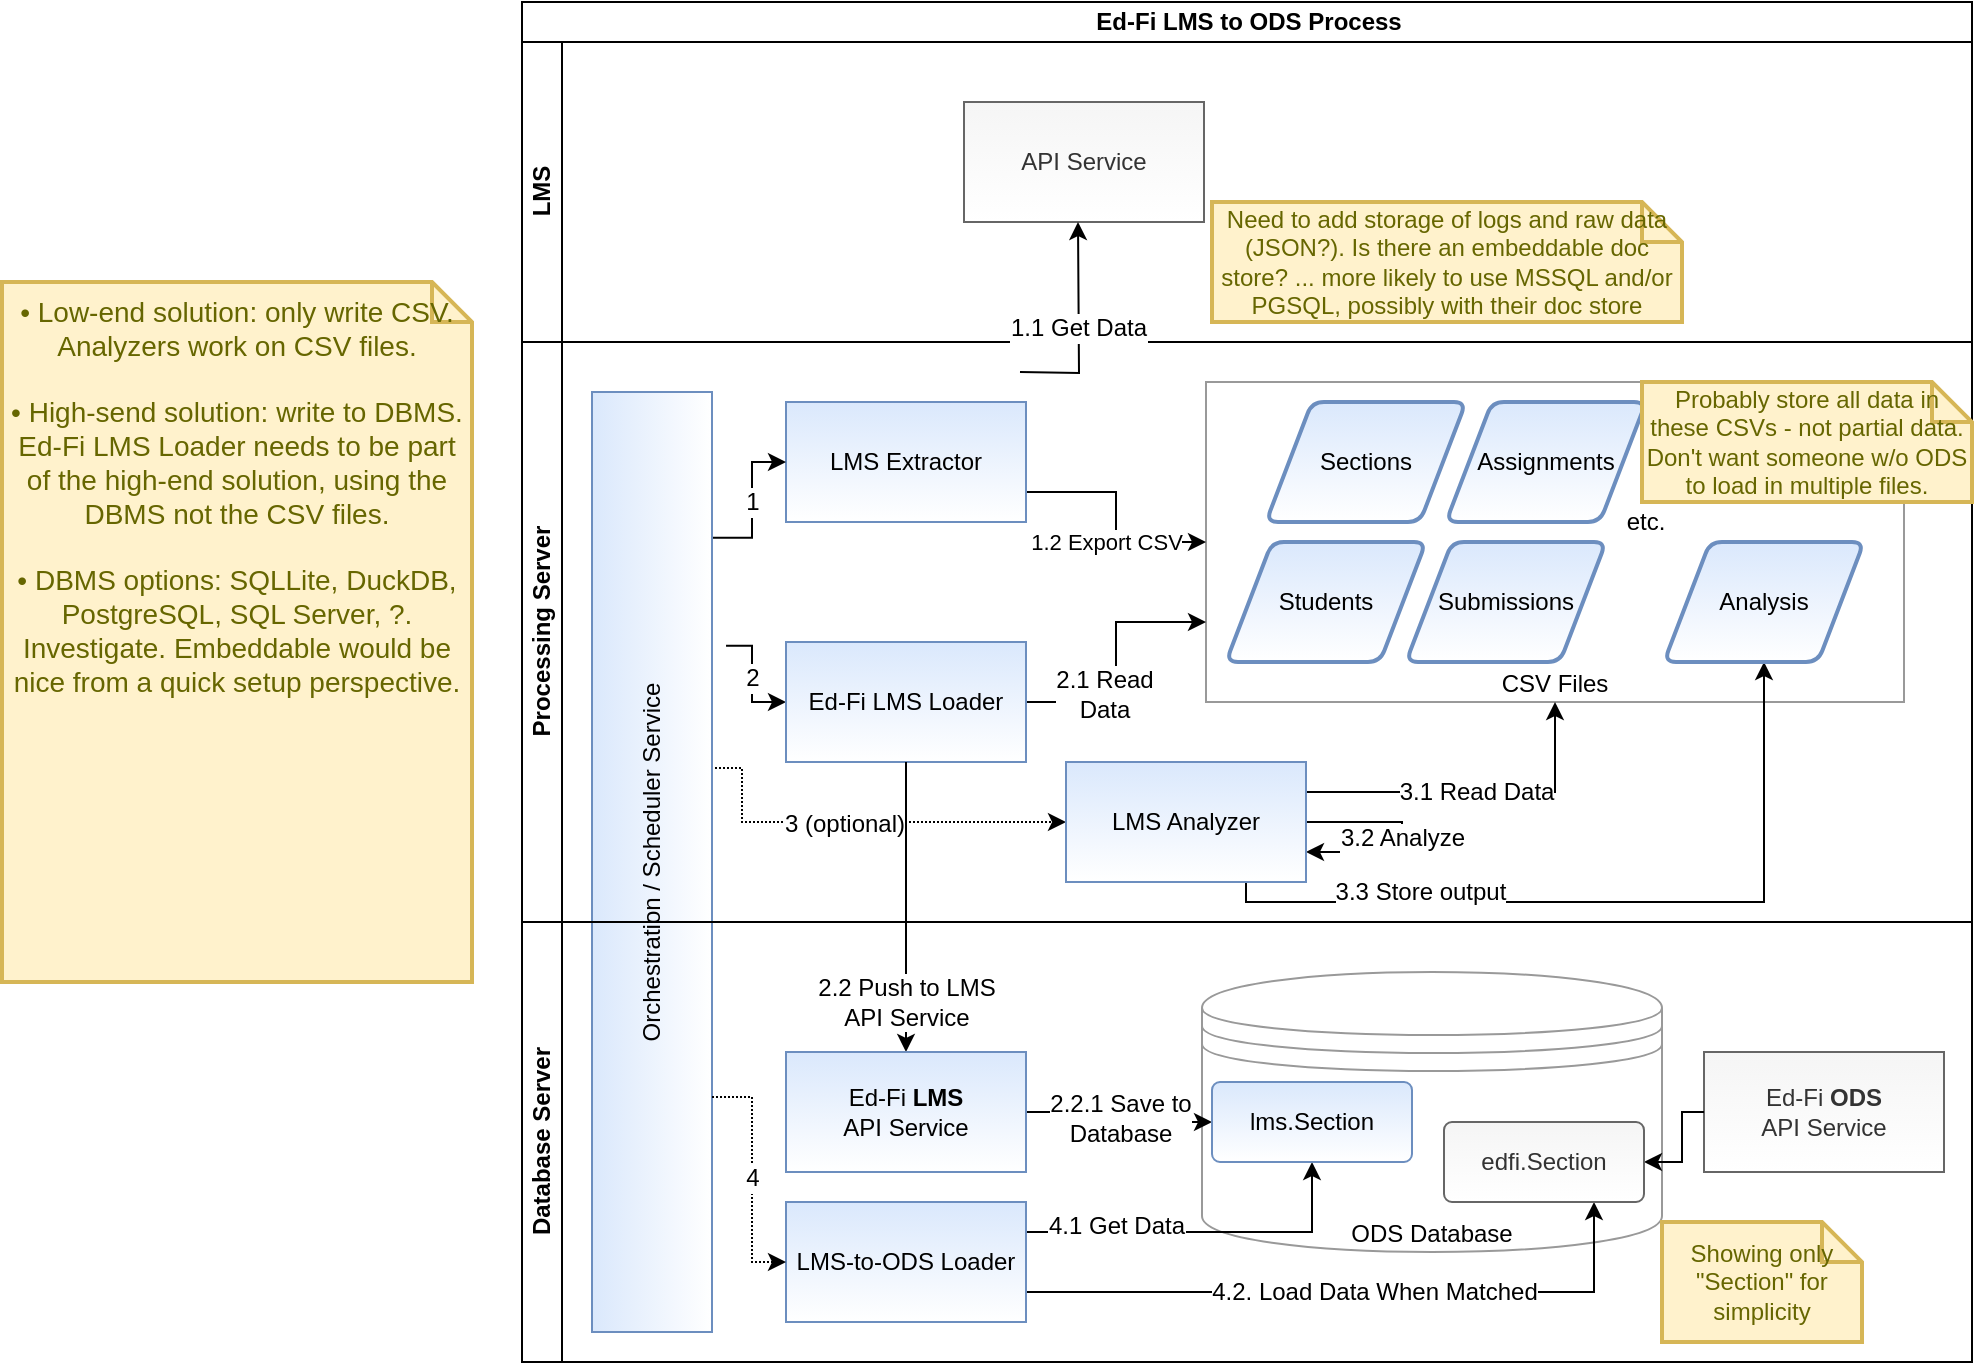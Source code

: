 <mxfile version="13.7.2" type="device" pages="5"><diagram id="kvLAfXi92Oaas7xAe1u1" name="v1"><mxGraphModel dx="2512" dy="772" grid="1" gridSize="10" guides="1" tooltips="1" connect="1" arrows="1" fold="1" page="1" pageScale="1" pageWidth="850" pageHeight="1100" math="0" shadow="0"><root><mxCell id="0"/><mxCell id="1" parent="0"/><mxCell id="qhOpbo7WFBdnRMEa5aBt-1" value="Ed-Fi LMS to ODS Process" style="swimlane;html=1;childLayout=stackLayout;resizeParent=1;resizeParentMax=0;horizontal=1;startSize=20;horizontalStack=0;" parent="1" vertex="1"><mxGeometry x="80" y="80" width="725" height="680" as="geometry"><mxRectangle x="180" y="210" width="60" height="20" as="alternateBounds"/></mxGeometry></mxCell><mxCell id="qhOpbo7WFBdnRMEa5aBt-2" value="LMS" style="swimlane;html=1;startSize=20;horizontal=0;" parent="qhOpbo7WFBdnRMEa5aBt-1" vertex="1"><mxGeometry y="20" width="725" height="150" as="geometry"/></mxCell><mxCell id="qhOpbo7WFBdnRMEa5aBt-5" value="API Service" style="rounded=0;whiteSpace=wrap;html=1;fillColor=#f5f5f5;strokeColor=#666666;fontColor=#333333;gradientColor=#ffffff;" parent="qhOpbo7WFBdnRMEa5aBt-2" vertex="1"><mxGeometry x="221" y="30" width="120" height="60" as="geometry"/></mxCell><mxCell id="qhOpbo7WFBdnRMEa5aBt-70" value="Need to add storage of logs and raw data (JSON?). Is there an embeddable doc store? ... more likely to use MSSQL and/or PGSQL, possibly with their doc store" style="shape=note;strokeWidth=2;fontSize=12;size=20;whiteSpace=wrap;html=1;fillColor=#fff2cc;strokeColor=#d6b656;fontColor=#666600;glass=0;" parent="qhOpbo7WFBdnRMEa5aBt-2" vertex="1"><mxGeometry x="345" y="80" width="235" height="60" as="geometry"/></mxCell><mxCell id="qhOpbo7WFBdnRMEa5aBt-3" value="Processing Server" style="swimlane;html=1;startSize=20;horizontal=0;" parent="qhOpbo7WFBdnRMEa5aBt-1" vertex="1"><mxGeometry y="170" width="725" height="290" as="geometry"/></mxCell><mxCell id="qhOpbo7WFBdnRMEa5aBt-55" value="CSV Files" style="rounded=0;whiteSpace=wrap;html=1;shadow=0;glass=0;sketch=0;strokeColor=#999999;gradientColor=none;fontSize=12;verticalAlign=bottom;" parent="qhOpbo7WFBdnRMEa5aBt-3" vertex="1"><mxGeometry x="342" y="20" width="349" height="160" as="geometry"/></mxCell><mxCell id="qhOpbo7WFBdnRMEa5aBt-23" value="etc." style="text;html=1;strokeColor=none;fillColor=none;align=center;verticalAlign=middle;whiteSpace=wrap;rounded=0;" parent="qhOpbo7WFBdnRMEa5aBt-3" vertex="1"><mxGeometry x="542" y="80" width="40" height="20" as="geometry"/></mxCell><mxCell id="qhOpbo7WFBdnRMEa5aBt-32" style="edgeStyle=orthogonalEdgeStyle;rounded=0;orthogonalLoop=1;jettySize=auto;html=1;exitX=1;exitY=0.75;exitDx=0;exitDy=0;entryX=0;entryY=0.5;entryDx=0;entryDy=0;" parent="qhOpbo7WFBdnRMEa5aBt-3" source="qhOpbo7WFBdnRMEa5aBt-6" target="qhOpbo7WFBdnRMEa5aBt-55" edge="1"><mxGeometry relative="1" as="geometry"><mxPoint x="270" y="120" as="targetPoint"/></mxGeometry></mxCell><mxCell id="qhOpbo7WFBdnRMEa5aBt-33" value="1.2 Export CSV" style="edgeLabel;html=1;align=center;verticalAlign=middle;resizable=0;points=[];" parent="qhOpbo7WFBdnRMEa5aBt-32" vertex="1" connectable="0"><mxGeometry x="0.205" y="-5" relative="1" as="geometry"><mxPoint as="offset"/></mxGeometry></mxCell><mxCell id="qhOpbo7WFBdnRMEa5aBt-6" value="LMS Extractor" style="rounded=0;whiteSpace=wrap;html=1;fillColor=#dae8fc;strokeColor=#6c8ebf;gradientColor=#ffffff;" parent="qhOpbo7WFBdnRMEa5aBt-3" vertex="1"><mxGeometry x="132" y="30" width="120" height="60" as="geometry"/></mxCell><mxCell id="qhOpbo7WFBdnRMEa5aBt-22" value="Assignments" style="shape=parallelogram;html=1;strokeWidth=2;perimeter=parallelogramPerimeter;whiteSpace=wrap;rounded=1;arcSize=12;size=0.23;fillColor=#dae8fc;strokeColor=#6c8ebf;gradientColor=#ffffff;" parent="qhOpbo7WFBdnRMEa5aBt-3" vertex="1"><mxGeometry x="462" y="30" width="100" height="60" as="geometry"/></mxCell><mxCell id="qhOpbo7WFBdnRMEa5aBt-59" value="1" style="edgeStyle=orthogonalEdgeStyle;rounded=0;orthogonalLoop=1;jettySize=auto;html=1;exitX=0.845;exitY=1;exitDx=0;exitDy=0;entryX=0;entryY=0.5;entryDx=0;entryDy=0;fontSize=12;exitPerimeter=0;" parent="qhOpbo7WFBdnRMEa5aBt-3" source="qhOpbo7WFBdnRMEa5aBt-58" target="qhOpbo7WFBdnRMEa5aBt-6" edge="1"><mxGeometry relative="1" as="geometry"/></mxCell><mxCell id="qhOpbo7WFBdnRMEa5aBt-60" value="2" style="edgeStyle=orthogonalEdgeStyle;rounded=0;orthogonalLoop=1;jettySize=auto;html=1;exitX=0.73;exitY=1.117;exitDx=0;exitDy=0;entryX=0;entryY=0.5;entryDx=0;entryDy=0;fontSize=12;exitPerimeter=0;" parent="qhOpbo7WFBdnRMEa5aBt-3" source="qhOpbo7WFBdnRMEa5aBt-58" target="qhOpbo7WFBdnRMEa5aBt-45" edge="1"><mxGeometry relative="1" as="geometry"/></mxCell><mxCell id="qhOpbo7WFBdnRMEa5aBt-61" style="edgeStyle=orthogonalEdgeStyle;rounded=0;orthogonalLoop=1;jettySize=auto;html=1;exitX=0.25;exitY=1;exitDx=0;exitDy=0;entryX=0;entryY=0.5;entryDx=0;entryDy=0;fontSize=12;jumpStyle=arc;jumpSize=20;dashed=1;dashPattern=1 1;" parent="qhOpbo7WFBdnRMEa5aBt-3" source="qhOpbo7WFBdnRMEa5aBt-58" target="qhOpbo7WFBdnRMEa5aBt-34" edge="1"><mxGeometry relative="1" as="geometry"><Array as="points"><mxPoint x="110" y="213"/><mxPoint x="110" y="240"/></Array></mxGeometry></mxCell><mxCell id="qhOpbo7WFBdnRMEa5aBt-67" value="3 (optional)" style="edgeLabel;html=1;align=center;verticalAlign=middle;resizable=0;points=[];fontSize=12;" parent="qhOpbo7WFBdnRMEa5aBt-61" vertex="1" connectable="0"><mxGeometry x="0.398" y="-1" relative="1" as="geometry"><mxPoint as="offset"/></mxGeometry></mxCell><mxCell id="qhOpbo7WFBdnRMEa5aBt-58" value="Orchestration / Scheduler Service" style="rounded=0;whiteSpace=wrap;html=1;fillColor=#dae8fc;strokeColor=#6c8ebf;gradientColor=#ffffff;rotation=-90;" parent="qhOpbo7WFBdnRMEa5aBt-3" vertex="1"><mxGeometry x="-170" y="230" width="470" height="60" as="geometry"/></mxCell><mxCell id="qhOpbo7WFBdnRMEa5aBt-21" value="Submissions" style="shape=parallelogram;html=1;strokeWidth=2;perimeter=parallelogramPerimeter;whiteSpace=wrap;rounded=1;arcSize=12;size=0.23;fillColor=#dae8fc;strokeColor=#6c8ebf;gradientColor=#ffffff;" parent="qhOpbo7WFBdnRMEa5aBt-3" vertex="1"><mxGeometry x="442" y="100" width="100" height="60" as="geometry"/></mxCell><mxCell id="qhOpbo7WFBdnRMEa5aBt-20" value="Students" style="shape=parallelogram;html=1;strokeWidth=2;perimeter=parallelogramPerimeter;whiteSpace=wrap;rounded=1;arcSize=12;size=0.23;fillColor=#dae8fc;strokeColor=#6c8ebf;gradientColor=#ffffff;" parent="qhOpbo7WFBdnRMEa5aBt-3" vertex="1"><mxGeometry x="352" y="100" width="100" height="60" as="geometry"/></mxCell><mxCell id="qhOpbo7WFBdnRMEa5aBt-19" value="Sections" style="shape=parallelogram;html=1;strokeWidth=2;perimeter=parallelogramPerimeter;whiteSpace=wrap;rounded=1;arcSize=12;size=0.23;fillColor=#dae8fc;strokeColor=#6c8ebf;gradientColor=#ffffff;" parent="qhOpbo7WFBdnRMEa5aBt-3" vertex="1"><mxGeometry x="372" y="30" width="100" height="60" as="geometry"/></mxCell><mxCell id="qhOpbo7WFBdnRMEa5aBt-35" value="3.1 Read Data" style="edgeStyle=orthogonalEdgeStyle;rounded=0;orthogonalLoop=1;jettySize=auto;html=1;exitX=1;exitY=0.25;exitDx=0;exitDy=0;entryX=0.5;entryY=1;entryDx=0;entryDy=0;fontSize=12;" parent="qhOpbo7WFBdnRMEa5aBt-3" source="qhOpbo7WFBdnRMEa5aBt-34" target="qhOpbo7WFBdnRMEa5aBt-55" edge="1"><mxGeometry relative="1" as="geometry"><mxPoint x="490" y="200" as="targetPoint"/></mxGeometry></mxCell><mxCell id="qhOpbo7WFBdnRMEa5aBt-38" style="edgeStyle=orthogonalEdgeStyle;rounded=0;orthogonalLoop=1;jettySize=auto;html=1;exitX=0.75;exitY=1;exitDx=0;exitDy=0;entryX=0.5;entryY=1;entryDx=0;entryDy=0;" parent="qhOpbo7WFBdnRMEa5aBt-3" source="qhOpbo7WFBdnRMEa5aBt-34" target="qhOpbo7WFBdnRMEa5aBt-56" edge="1"><mxGeometry relative="1" as="geometry"><mxPoint x="588.371" y="160" as="targetPoint"/><Array as="points"><mxPoint x="362" y="280"/><mxPoint x="621" y="280"/></Array></mxGeometry></mxCell><mxCell id="qhOpbo7WFBdnRMEa5aBt-39" value="3.3 Store output" style="edgeLabel;html=1;align=center;verticalAlign=middle;resizable=0;points=[];fontSize=12;" parent="qhOpbo7WFBdnRMEa5aBt-38" vertex="1" connectable="0"><mxGeometry x="-0.504" y="5" relative="1" as="geometry"><mxPoint as="offset"/></mxGeometry></mxCell><mxCell id="qhOpbo7WFBdnRMEa5aBt-36" value="3.2 Analyze" style="edgeStyle=orthogonalEdgeStyle;rounded=0;orthogonalLoop=1;jettySize=auto;html=1;exitX=1;exitY=0.5;exitDx=0;exitDy=0;entryX=1;entryY=0.75;entryDx=0;entryDy=0;fontSize=12;" parent="qhOpbo7WFBdnRMEa5aBt-3" source="qhOpbo7WFBdnRMEa5aBt-34" target="qhOpbo7WFBdnRMEa5aBt-34" edge="1"><mxGeometry relative="1" as="geometry"><Array as="points"><mxPoint x="440" y="240"/><mxPoint x="440" y="255"/></Array></mxGeometry></mxCell><mxCell id="qhOpbo7WFBdnRMEa5aBt-46" style="edgeStyle=orthogonalEdgeStyle;rounded=0;orthogonalLoop=1;jettySize=auto;html=1;exitX=1;exitY=0.5;exitDx=0;exitDy=0;fontSize=12;entryX=0;entryY=0.75;entryDx=0;entryDy=0;" parent="qhOpbo7WFBdnRMEa5aBt-3" source="qhOpbo7WFBdnRMEa5aBt-45" target="qhOpbo7WFBdnRMEa5aBt-55" edge="1"><mxGeometry relative="1" as="geometry"><mxPoint x="280" y="140" as="targetPoint"/></mxGeometry></mxCell><mxCell id="qhOpbo7WFBdnRMEa5aBt-49" value="2.1 Read&lt;br&gt;Data" style="edgeLabel;html=1;align=center;verticalAlign=middle;resizable=0;points=[];fontSize=12;" parent="qhOpbo7WFBdnRMEa5aBt-46" vertex="1" connectable="0"><mxGeometry x="-0.401" y="4" relative="1" as="geometry"><mxPoint as="offset"/></mxGeometry></mxCell><mxCell id="qhOpbo7WFBdnRMEa5aBt-56" value="Analysis" style="shape=parallelogram;html=1;strokeWidth=2;perimeter=parallelogramPerimeter;whiteSpace=wrap;rounded=1;arcSize=12;size=0.23;fillColor=#dae8fc;strokeColor=#6c8ebf;gradientColor=#ffffff;" parent="qhOpbo7WFBdnRMEa5aBt-3" vertex="1"><mxGeometry x="571" y="100" width="100" height="60" as="geometry"/></mxCell><mxCell id="qhOpbo7WFBdnRMEa5aBt-45" value="Ed-Fi LMS Loader" style="rounded=0;whiteSpace=wrap;html=1;fillColor=#dae8fc;strokeColor=#6c8ebf;gradientColor=#ffffff;" parent="qhOpbo7WFBdnRMEa5aBt-3" vertex="1"><mxGeometry x="132" y="150" width="120" height="60" as="geometry"/></mxCell><mxCell id="qhOpbo7WFBdnRMEa5aBt-34" value="LMS Analyzer" style="rounded=0;whiteSpace=wrap;html=1;fillColor=#dae8fc;strokeColor=#6c8ebf;gradientColor=#ffffff;" parent="qhOpbo7WFBdnRMEa5aBt-3" vertex="1"><mxGeometry x="272" y="210" width="120" height="60" as="geometry"/></mxCell><mxCell id="qhOpbo7WFBdnRMEa5aBt-72" value="Probably store all data in these CSVs - not partial data. Don't want someone w/o ODS to load in multiple files." style="shape=note;strokeWidth=2;fontSize=12;size=20;whiteSpace=wrap;html=1;fillColor=#fff2cc;strokeColor=#d6b656;fontColor=#666600;glass=0;" parent="qhOpbo7WFBdnRMEa5aBt-3" vertex="1"><mxGeometry x="560" y="20" width="165" height="60" as="geometry"/></mxCell><mxCell id="qhOpbo7WFBdnRMEa5aBt-31" value="1.1 Get Data" style="edgeStyle=orthogonalEdgeStyle;rounded=0;orthogonalLoop=1;jettySize=auto;html=1;exitX=1;exitY=0.25;exitDx=0;exitDy=0;entryX=0.5;entryY=1;entryDx=0;entryDy=0;fontSize=12;" parent="qhOpbo7WFBdnRMEa5aBt-1" edge="1"><mxGeometry relative="1" as="geometry"><mxPoint x="249" y="185" as="sourcePoint"/><mxPoint x="278" y="110" as="targetPoint"/></mxGeometry></mxCell><mxCell id="qhOpbo7WFBdnRMEa5aBt-47" value="2.2 Push to LMS&lt;br&gt;API Service" style="edgeStyle=orthogonalEdgeStyle;rounded=0;orthogonalLoop=1;jettySize=auto;html=1;exitX=0.5;exitY=1;exitDx=0;exitDy=0;entryX=0.5;entryY=0;entryDx=0;entryDy=0;fontSize=12;" parent="qhOpbo7WFBdnRMEa5aBt-1" source="qhOpbo7WFBdnRMEa5aBt-45" target="qhOpbo7WFBdnRMEa5aBt-43" edge="1"><mxGeometry x="0.793" y="-10" relative="1" as="geometry"><Array as="points"><mxPoint x="192" y="480"/><mxPoint x="192" y="480"/></Array><mxPoint x="10" y="-10" as="offset"/></mxGeometry></mxCell><mxCell id="qhOpbo7WFBdnRMEa5aBt-4" value="Database Server" style="swimlane;html=1;startSize=20;horizontal=0;" parent="qhOpbo7WFBdnRMEa5aBt-1" vertex="1"><mxGeometry y="460" width="725" height="220" as="geometry"/></mxCell><mxCell id="qhOpbo7WFBdnRMEa5aBt-27" value="ODS Database" style="shape=datastore;whiteSpace=wrap;html=1;gradientColor=#ffffff;verticalAlign=bottom;strokeColor=#999999;" parent="qhOpbo7WFBdnRMEa5aBt-4" vertex="1"><mxGeometry x="340" y="25" width="230" height="140" as="geometry"/></mxCell><mxCell id="qhOpbo7WFBdnRMEa5aBt-40" value="Ed-Fi &lt;b&gt;ODS&lt;br&gt;&lt;/b&gt;API Service" style="rounded=0;whiteSpace=wrap;html=1;fillColor=#f5f5f5;strokeColor=#666666;fontColor=#333333;gradientColor=#ffffff;" parent="qhOpbo7WFBdnRMEa5aBt-4" vertex="1"><mxGeometry x="591" y="65" width="120" height="60" as="geometry"/></mxCell><mxCell id="qhOpbo7WFBdnRMEa5aBt-48" value="2.2.1 Save to &lt;br&gt;Database" style="edgeStyle=orthogonalEdgeStyle;rounded=0;orthogonalLoop=1;jettySize=auto;html=1;exitX=1;exitY=0.5;exitDx=0;exitDy=0;entryX=0;entryY=0.5;entryDx=0;entryDy=0;fontSize=12;" parent="qhOpbo7WFBdnRMEa5aBt-4" source="qhOpbo7WFBdnRMEa5aBt-43" target="qhOpbo7WFBdnRMEa5aBt-30" edge="1"><mxGeometry relative="1" as="geometry"/></mxCell><mxCell id="qhOpbo7WFBdnRMEa5aBt-42" style="edgeStyle=orthogonalEdgeStyle;rounded=0;orthogonalLoop=1;jettySize=auto;html=1;exitX=0;exitY=0.5;exitDx=0;exitDy=0;entryX=1;entryY=0.5;entryDx=0;entryDy=0;" parent="qhOpbo7WFBdnRMEa5aBt-4" source="qhOpbo7WFBdnRMEa5aBt-40" target="qhOpbo7WFBdnRMEa5aBt-29" edge="1"><mxGeometry relative="1" as="geometry"><Array as="points"><mxPoint x="580" y="95"/><mxPoint x="580" y="120"/></Array></mxGeometry></mxCell><mxCell id="qhOpbo7WFBdnRMEa5aBt-51" style="edgeStyle=orthogonalEdgeStyle;rounded=0;orthogonalLoop=1;jettySize=auto;html=1;exitX=1;exitY=0.25;exitDx=0;exitDy=0;entryX=0.5;entryY=1;entryDx=0;entryDy=0;fontSize=12;" parent="qhOpbo7WFBdnRMEa5aBt-4" source="qhOpbo7WFBdnRMEa5aBt-50" target="qhOpbo7WFBdnRMEa5aBt-30" edge="1"><mxGeometry relative="1" as="geometry"/></mxCell><mxCell id="qhOpbo7WFBdnRMEa5aBt-53" value="4.1 Get Data" style="edgeLabel;html=1;align=center;verticalAlign=middle;resizable=0;points=[];fontSize=12;" parent="qhOpbo7WFBdnRMEa5aBt-51" vertex="1" connectable="0"><mxGeometry x="-0.495" y="3" relative="1" as="geometry"><mxPoint as="offset"/></mxGeometry></mxCell><mxCell id="qhOpbo7WFBdnRMEa5aBt-52" style="edgeStyle=orthogonalEdgeStyle;rounded=0;orthogonalLoop=1;jettySize=auto;html=1;exitX=1;exitY=0.75;exitDx=0;exitDy=0;entryX=0.75;entryY=1;entryDx=0;entryDy=0;fontSize=12;" parent="qhOpbo7WFBdnRMEa5aBt-4" source="qhOpbo7WFBdnRMEa5aBt-50" target="qhOpbo7WFBdnRMEa5aBt-29" edge="1"><mxGeometry relative="1" as="geometry"/></mxCell><mxCell id="qhOpbo7WFBdnRMEa5aBt-54" value="4.2. Load Data When Matched" style="edgeLabel;html=1;align=center;verticalAlign=middle;resizable=0;points=[];fontSize=12;" parent="qhOpbo7WFBdnRMEa5aBt-52" vertex="1" connectable="0"><mxGeometry x="0.059" y="1" relative="1" as="geometry"><mxPoint y="1" as="offset"/></mxGeometry></mxCell><mxCell id="qhOpbo7WFBdnRMEa5aBt-30" value="lms.Section" style="rounded=1;arcSize=10;whiteSpace=wrap;html=1;align=center;glass=0;fillColor=#dae8fc;strokeColor=#6c8ebf;gradientColor=#ffffff;" parent="qhOpbo7WFBdnRMEa5aBt-4" vertex="1"><mxGeometry x="345" y="80" width="100" height="40" as="geometry"/></mxCell><mxCell id="qhOpbo7WFBdnRMEa5aBt-43" value="Ed-Fi &lt;b&gt;LMS&lt;br&gt;&lt;/b&gt;API Service" style="rounded=0;whiteSpace=wrap;html=1;fillColor=#dae8fc;strokeColor=#6c8ebf;gradientColor=#ffffff;" parent="qhOpbo7WFBdnRMEa5aBt-4" vertex="1"><mxGeometry x="132" y="65" width="120" height="60" as="geometry"/></mxCell><mxCell id="qhOpbo7WFBdnRMEa5aBt-29" value="edfi.Section" style="rounded=1;arcSize=10;whiteSpace=wrap;html=1;align=center;glass=0;fillColor=#f5f5f5;strokeColor=#666666;fontColor=#333333;gradientColor=#ffffff;" parent="qhOpbo7WFBdnRMEa5aBt-4" vertex="1"><mxGeometry x="461" y="100" width="100" height="40" as="geometry"/></mxCell><mxCell id="qhOpbo7WFBdnRMEa5aBt-50" value="LMS-to-ODS Loader" style="rounded=0;whiteSpace=wrap;html=1;fillColor=#dae8fc;strokeColor=#6c8ebf;gradientColor=#ffffff;" parent="qhOpbo7WFBdnRMEa5aBt-4" vertex="1"><mxGeometry x="132" y="140" width="120" height="60" as="geometry"/></mxCell><mxCell id="qhOpbo7WFBdnRMEa5aBt-44" value="Showing only &quot;Section&quot; for simplicity" style="shape=note;strokeWidth=2;fontSize=12;size=20;whiteSpace=wrap;html=1;fillColor=#fff2cc;strokeColor=#d6b656;fontColor=#666600;glass=0;" parent="qhOpbo7WFBdnRMEa5aBt-4" vertex="1"><mxGeometry x="570" y="150" width="100" height="60" as="geometry"/></mxCell><mxCell id="qhOpbo7WFBdnRMEa5aBt-68" value="4" style="edgeStyle=orthogonalEdgeStyle;rounded=0;jumpStyle=arc;jumpSize=20;orthogonalLoop=1;jettySize=auto;html=1;exitX=0.25;exitY=1;exitDx=0;exitDy=0;entryX=0;entryY=0.5;entryDx=0;entryDy=0;dashed=1;dashPattern=1 1;strokeColor=#000000;fontSize=12;" parent="qhOpbo7WFBdnRMEa5aBt-1" source="qhOpbo7WFBdnRMEa5aBt-58" target="qhOpbo7WFBdnRMEa5aBt-50" edge="1"><mxGeometry relative="1" as="geometry"/></mxCell><mxCell id="qhOpbo7WFBdnRMEa5aBt-73" value="• Low-end solution: only write CSV. Analyzers work on CSV files.&lt;br&gt;&lt;br style=&quot;font-size: 14px&quot;&gt;• High-send solution: write to DBMS. Ed-Fi LMS Loader needs to be part of the high-end solution, using the DBMS not the CSV files.&lt;br&gt;&lt;br&gt;• DBMS options: SQLLite, DuckDB, PostgreSQL, SQL Server, ?. Investigate. Embeddable would be nice from a quick setup perspective." style="shape=note;strokeWidth=2;fontSize=14;size=20;whiteSpace=wrap;html=1;fillColor=#fff2cc;strokeColor=#d6b656;fontColor=#666600;glass=0;verticalAlign=top;" parent="1" vertex="1"><mxGeometry x="-180" y="220" width="235" height="350" as="geometry"/></mxCell></root></mxGraphModel></diagram><diagram id="s4toowUGwfu2rgKAHsBb" name="v2-1 - CSV Only"><mxGraphModel dx="1662" dy="772" grid="1" gridSize="10" guides="1" tooltips="1" connect="1" arrows="1" fold="1" page="1" pageScale="1" pageWidth="850" pageHeight="1100" math="0" shadow="0"><root><mxCell id="Kadueb77vfWNWsVRg_dN-0"/><mxCell id="Kadueb77vfWNWsVRg_dN-1" parent="Kadueb77vfWNWsVRg_dN-0"/><mxCell id="xx_wZsg9ldjRTyl9zLKF-0" value="Ed-Fi LMS Export to CSV" style="swimlane;html=1;childLayout=stackLayout;resizeParent=1;resizeParentMax=0;horizontal=1;startSize=20;horizontalStack=0;" parent="Kadueb77vfWNWsVRg_dN-1" vertex="1"><mxGeometry x="80" y="80" width="725" height="460" as="geometry"><mxRectangle x="180" y="210" width="60" height="20" as="alternateBounds"/></mxGeometry></mxCell><mxCell id="xx_wZsg9ldjRTyl9zLKF-1" value="LMS" style="swimlane;html=1;startSize=20;horizontal=0;" parent="xx_wZsg9ldjRTyl9zLKF-0" vertex="1"><mxGeometry y="20" width="725" height="150" as="geometry"/></mxCell><mxCell id="xx_wZsg9ldjRTyl9zLKF-2" value="API Service" style="rounded=0;whiteSpace=wrap;html=1;fillColor=#f5f5f5;strokeColor=#666666;fontColor=#333333;gradientColor=#ffffff;" parent="xx_wZsg9ldjRTyl9zLKF-1" vertex="1"><mxGeometry x="221" y="30" width="120" height="60" as="geometry"/></mxCell><mxCell id="xx_wZsg9ldjRTyl9zLKF-29" value="1.1 Get Data" style="edgeStyle=orthogonalEdgeStyle;rounded=0;orthogonalLoop=1;jettySize=auto;html=1;exitX=0.75;exitY=0;exitDx=0;exitDy=0;entryX=0.5;entryY=1;entryDx=0;entryDy=0;fontSize=12;" parent="xx_wZsg9ldjRTyl9zLKF-0" source="xx_wZsg9ldjRTyl9zLKF-9" edge="1"><mxGeometry x="-0.384" y="-9" relative="1" as="geometry"><mxPoint x="249" y="185" as="sourcePoint"/><mxPoint x="278" y="110" as="targetPoint"/><mxPoint x="8" y="-14" as="offset"/></mxGeometry></mxCell><mxCell id="xx_wZsg9ldjRTyl9zLKF-4" value="App Server" style="swimlane;html=1;startSize=20;horizontal=0;" parent="xx_wZsg9ldjRTyl9zLKF-0" vertex="1"><mxGeometry y="170" width="725" height="290" as="geometry"/></mxCell><mxCell id="xx_wZsg9ldjRTyl9zLKF-5" value="CSV Files" style="rounded=0;whiteSpace=wrap;html=1;shadow=0;glass=0;sketch=0;strokeColor=#999999;gradientColor=none;fontSize=12;verticalAlign=bottom;" parent="xx_wZsg9ldjRTyl9zLKF-4" vertex="1"><mxGeometry x="342" y="20" width="349" height="160" as="geometry"/></mxCell><mxCell id="xx_wZsg9ldjRTyl9zLKF-6" value="etc." style="text;html=1;strokeColor=none;fillColor=none;align=center;verticalAlign=middle;whiteSpace=wrap;rounded=0;" parent="xx_wZsg9ldjRTyl9zLKF-4" vertex="1"><mxGeometry x="542" y="80" width="40" height="20" as="geometry"/></mxCell><mxCell id="xx_wZsg9ldjRTyl9zLKF-7" style="edgeStyle=orthogonalEdgeStyle;rounded=0;orthogonalLoop=1;jettySize=auto;html=1;exitX=1;exitY=0.75;exitDx=0;exitDy=0;entryX=0;entryY=0.5;entryDx=0;entryDy=0;" parent="xx_wZsg9ldjRTyl9zLKF-4" source="xx_wZsg9ldjRTyl9zLKF-9" target="xx_wZsg9ldjRTyl9zLKF-5" edge="1"><mxGeometry relative="1" as="geometry"><mxPoint x="270" y="120" as="targetPoint"/></mxGeometry></mxCell><mxCell id="xx_wZsg9ldjRTyl9zLKF-8" value="1.3 Export CSV" style="edgeLabel;html=1;align=center;verticalAlign=middle;resizable=0;points=[];" parent="xx_wZsg9ldjRTyl9zLKF-7" vertex="1" connectable="0"><mxGeometry x="0.205" y="-5" relative="1" as="geometry"><mxPoint as="offset"/></mxGeometry></mxCell><mxCell id="xx_wZsg9ldjRTyl9zLKF-49" value="1.2" style="edgeStyle=orthogonalEdgeStyle;rounded=0;orthogonalLoop=1;jettySize=auto;html=1;" parent="xx_wZsg9ldjRTyl9zLKF-4" source="xx_wZsg9ldjRTyl9zLKF-9" target="xx_wZsg9ldjRTyl9zLKF-48" edge="1"><mxGeometry relative="1" as="geometry"><Array as="points"><mxPoint x="150" y="144"/></Array></mxGeometry></mxCell><mxCell id="xx_wZsg9ldjRTyl9zLKF-9" value="LMS Extractor" style="rounded=0;whiteSpace=wrap;html=1;fillColor=#dae8fc;strokeColor=#6c8ebf;gradientColor=#ffffff;" parent="xx_wZsg9ldjRTyl9zLKF-4" vertex="1"><mxGeometry x="132" y="30" width="120" height="60" as="geometry"/></mxCell><mxCell id="xx_wZsg9ldjRTyl9zLKF-10" value="Assignments" style="shape=parallelogram;html=1;strokeWidth=2;perimeter=parallelogramPerimeter;whiteSpace=wrap;rounded=1;arcSize=12;size=0.23;fillColor=#dae8fc;strokeColor=#6c8ebf;gradientColor=#ffffff;" parent="xx_wZsg9ldjRTyl9zLKF-4" vertex="1"><mxGeometry x="462" y="30" width="100" height="60" as="geometry"/></mxCell><mxCell id="xx_wZsg9ldjRTyl9zLKF-11" value="1" style="edgeStyle=orthogonalEdgeStyle;rounded=0;orthogonalLoop=1;jettySize=auto;html=1;exitX=0.845;exitY=1;exitDx=0;exitDy=0;entryX=0;entryY=0.5;entryDx=0;entryDy=0;fontSize=12;exitPerimeter=0;" parent="xx_wZsg9ldjRTyl9zLKF-4" source="xx_wZsg9ldjRTyl9zLKF-15" target="xx_wZsg9ldjRTyl9zLKF-9" edge="1"><mxGeometry relative="1" as="geometry"><Array as="points"><mxPoint x="120" y="58"/><mxPoint x="120" y="60"/></Array></mxGeometry></mxCell><mxCell id="xx_wZsg9ldjRTyl9zLKF-13" style="edgeStyle=orthogonalEdgeStyle;rounded=0;orthogonalLoop=1;jettySize=auto;html=1;exitX=0.25;exitY=1;exitDx=0;exitDy=0;fontSize=12;jumpStyle=arc;jumpSize=20;dashed=1;dashPattern=1 1;entryX=0;entryY=0.5;entryDx=0;entryDy=0;" parent="xx_wZsg9ldjRTyl9zLKF-4" source="xx_wZsg9ldjRTyl9zLKF-15" target="xx_wZsg9ldjRTyl9zLKF-27" edge="1"><mxGeometry relative="1" as="geometry"><Array as="points"><mxPoint x="130" y="205"/><mxPoint x="130" y="230"/></Array><mxPoint x="160" y="200" as="targetPoint"/></mxGeometry></mxCell><mxCell id="xx_wZsg9ldjRTyl9zLKF-14" value="2 (optional)" style="edgeLabel;html=1;align=center;verticalAlign=middle;resizable=0;points=[];fontSize=12;" parent="xx_wZsg9ldjRTyl9zLKF-13" vertex="1" connectable="0"><mxGeometry x="0.398" y="-1" relative="1" as="geometry"><mxPoint x="-10.32" y="-31" as="offset"/></mxGeometry></mxCell><mxCell id="xx_wZsg9ldjRTyl9zLKF-15" value="Orchestration / Scheduler Service" style="rounded=0;whiteSpace=wrap;html=1;fillColor=#dae8fc;strokeColor=#6c8ebf;gradientColor=#ffffff;rotation=-90;" parent="xx_wZsg9ldjRTyl9zLKF-4" vertex="1"><mxGeometry x="-55" y="115" width="240" height="60" as="geometry"/></mxCell><mxCell id="xx_wZsg9ldjRTyl9zLKF-16" value="Submissions" style="shape=parallelogram;html=1;strokeWidth=2;perimeter=parallelogramPerimeter;whiteSpace=wrap;rounded=1;arcSize=12;size=0.23;fillColor=#dae8fc;strokeColor=#6c8ebf;gradientColor=#ffffff;" parent="xx_wZsg9ldjRTyl9zLKF-4" vertex="1"><mxGeometry x="442" y="100" width="100" height="60" as="geometry"/></mxCell><mxCell id="xx_wZsg9ldjRTyl9zLKF-17" value="Students" style="shape=parallelogram;html=1;strokeWidth=2;perimeter=parallelogramPerimeter;whiteSpace=wrap;rounded=1;arcSize=12;size=0.23;fillColor=#dae8fc;strokeColor=#6c8ebf;gradientColor=#ffffff;" parent="xx_wZsg9ldjRTyl9zLKF-4" vertex="1"><mxGeometry x="352" y="100" width="100" height="60" as="geometry"/></mxCell><mxCell id="xx_wZsg9ldjRTyl9zLKF-18" value="Sections" style="shape=parallelogram;html=1;strokeWidth=2;perimeter=parallelogramPerimeter;whiteSpace=wrap;rounded=1;arcSize=12;size=0.23;fillColor=#dae8fc;strokeColor=#6c8ebf;gradientColor=#ffffff;" parent="xx_wZsg9ldjRTyl9zLKF-4" vertex="1"><mxGeometry x="372" y="30" width="100" height="60" as="geometry"/></mxCell><mxCell id="xx_wZsg9ldjRTyl9zLKF-19" value="2.1 Read Data" style="edgeStyle=orthogonalEdgeStyle;rounded=0;orthogonalLoop=1;jettySize=auto;html=1;exitX=1;exitY=0.25;exitDx=0;exitDy=0;entryX=0.5;entryY=1;entryDx=0;entryDy=0;fontSize=12;" parent="xx_wZsg9ldjRTyl9zLKF-4" source="xx_wZsg9ldjRTyl9zLKF-27" target="xx_wZsg9ldjRTyl9zLKF-5" edge="1"><mxGeometry relative="1" as="geometry"><mxPoint x="490" y="200" as="targetPoint"/></mxGeometry></mxCell><mxCell id="xx_wZsg9ldjRTyl9zLKF-20" style="edgeStyle=orthogonalEdgeStyle;rounded=0;orthogonalLoop=1;jettySize=auto;html=1;exitX=0.75;exitY=1;exitDx=0;exitDy=0;entryX=0.5;entryY=1;entryDx=0;entryDy=0;" parent="xx_wZsg9ldjRTyl9zLKF-4" source="xx_wZsg9ldjRTyl9zLKF-27" target="xx_wZsg9ldjRTyl9zLKF-25" edge="1"><mxGeometry relative="1" as="geometry"><mxPoint x="588.371" y="160" as="targetPoint"/><Array as="points"><mxPoint x="260" y="280"/><mxPoint x="621" y="280"/></Array></mxGeometry></mxCell><mxCell id="xx_wZsg9ldjRTyl9zLKF-21" value="2.3 Store output" style="edgeLabel;html=1;align=center;verticalAlign=middle;resizable=0;points=[];fontSize=12;" parent="xx_wZsg9ldjRTyl9zLKF-20" vertex="1" connectable="0"><mxGeometry x="-0.504" y="5" relative="1" as="geometry"><mxPoint as="offset"/></mxGeometry></mxCell><mxCell id="xx_wZsg9ldjRTyl9zLKF-22" value="2.2 Analyze" style="edgeStyle=orthogonalEdgeStyle;rounded=0;orthogonalLoop=1;jettySize=auto;html=1;exitX=1;exitY=0.5;exitDx=0;exitDy=0;entryX=0.992;entryY=0.831;entryDx=0;entryDy=0;fontSize=12;entryPerimeter=0;" parent="xx_wZsg9ldjRTyl9zLKF-4" source="xx_wZsg9ldjRTyl9zLKF-27" target="xx_wZsg9ldjRTyl9zLKF-27" edge="1"><mxGeometry relative="1" as="geometry"><Array as="points"><mxPoint x="370" y="230"/><mxPoint x="370" y="250"/></Array><mxPoint x="391" y="240" as="sourcePoint"/><mxPoint x="391" y="255" as="targetPoint"/></mxGeometry></mxCell><mxCell id="xx_wZsg9ldjRTyl9zLKF-25" value="Analysis" style="shape=parallelogram;html=1;strokeWidth=2;perimeter=parallelogramPerimeter;whiteSpace=wrap;rounded=1;arcSize=12;size=0.23;fillColor=#dae8fc;strokeColor=#6c8ebf;gradientColor=#ffffff;" parent="xx_wZsg9ldjRTyl9zLKF-4" vertex="1"><mxGeometry x="571" y="100" width="100" height="60" as="geometry"/></mxCell><mxCell id="xx_wZsg9ldjRTyl9zLKF-48" value="Log / sync data" style="shape=cylinder3;whiteSpace=wrap;html=1;boundedLbl=1;backgroundOutline=1;size=15;fillColor=#dae8fc;strokeColor=#6c8ebf;gradientColor=#ffffff;" parent="xx_wZsg9ldjRTyl9zLKF-4" vertex="1"><mxGeometry x="180" y="110" width="60" height="60" as="geometry"/></mxCell><mxCell id="xx_wZsg9ldjRTyl9zLKF-27" value="LMS Analyzer" style="rounded=0;whiteSpace=wrap;html=1;fillColor=#dae8fc;strokeColor=#6c8ebf;gradientColor=#ffffff;" parent="xx_wZsg9ldjRTyl9zLKF-4" vertex="1"><mxGeometry x="170" y="200" width="120" height="60" as="geometry"/></mxCell></root></mxGraphModel></diagram><diagram id="SsGj9hofZm1MgWkyaw5Q" name="v2-2 - DBMS"><mxGraphModel dx="1422" dy="772" grid="1" gridSize="10" guides="1" tooltips="1" connect="1" arrows="1" fold="1" page="1" pageScale="1" pageWidth="850" pageHeight="1100" math="0" shadow="0"><root><mxCell id="lK5FX1PismGZE8vzXaVx-0"/><mxCell id="lK5FX1PismGZE8vzXaVx-1" parent="lK5FX1PismGZE8vzXaVx-0"/><mxCell id="NpUmDAL4Uxyap87xEk5z-0" value="Ed-Fi LMS Export to Relational Database" style="swimlane;html=1;childLayout=stackLayout;resizeParent=1;resizeParentMax=0;horizontal=1;startSize=30;horizontalStack=0;" vertex="1" parent="lK5FX1PismGZE8vzXaVx-1"><mxGeometry x="80" y="80" width="550" height="880" as="geometry"><mxRectangle x="180" y="210" width="60" height="20" as="alternateBounds"/></mxGeometry></mxCell><mxCell id="NpUmDAL4Uxyap87xEk5z-1" value="LMS" style="swimlane;html=1;startSize=20;horizontal=0;" vertex="1" parent="NpUmDAL4Uxyap87xEk5z-0"><mxGeometry y="30" width="550" height="150" as="geometry"/></mxCell><mxCell id="NpUmDAL4Uxyap87xEk5z-2" value="API Service" style="rounded=0;whiteSpace=wrap;html=1;fillColor=#f5f5f5;strokeColor=#666666;fontColor=#333333;gradientColor=#ffffff;" vertex="1" parent="NpUmDAL4Uxyap87xEk5z-1"><mxGeometry x="140" y="40" width="120" height="60" as="geometry"/></mxCell><mxCell id="NpUmDAL4Uxyap87xEk5z-3" value="1.1 Get Data" style="edgeStyle=orthogonalEdgeStyle;rounded=0;orthogonalLoop=1;jettySize=auto;html=1;exitX=0.5;exitY=0;exitDx=0;exitDy=0;fontSize=12;entryX=0.5;entryY=1;entryDx=0;entryDy=0;" edge="1" parent="NpUmDAL4Uxyap87xEk5z-0" source="NpUmDAL4Uxyap87xEk5z-6" target="NpUmDAL4Uxyap87xEk5z-2"><mxGeometry x="-0.319" y="10" relative="1" as="geometry"><mxPoint x="222" y="210" as="sourcePoint"/><mxPoint x="278" y="130" as="targetPoint"/><mxPoint as="offset"/><Array as="points"><mxPoint x="198" y="200"/><mxPoint x="200" y="200"/></Array></mxGeometry></mxCell><mxCell id="NpUmDAL4Uxyap87xEk5z-4" value="3.1 Write to RDBMS" style="edgeStyle=orthogonalEdgeStyle;rounded=0;orthogonalLoop=1;jettySize=auto;html=1;entryX=0.5;entryY=0;entryDx=0;entryDy=0;" edge="1" parent="NpUmDAL4Uxyap87xEk5z-0" source="NpUmDAL4Uxyap87xEk5z-16" target="NpUmDAL4Uxyap87xEk5z-21"><mxGeometry x="-0.148" y="-10" relative="1" as="geometry"><mxPoint x="237" y="549.5" as="targetPoint"/><Array as="points"><mxPoint x="282" y="500"/><mxPoint x="215" y="500"/></Array><mxPoint as="offset"/></mxGeometry></mxCell><object label="App Server" id="NpUmDAL4Uxyap87xEk5z-5"><mxCell style="swimlane;html=1;startSize=20;horizontal=0;" vertex="1" parent="NpUmDAL4Uxyap87xEk5z-0"><mxGeometry y="180" width="550" height="400" as="geometry"/></mxCell></object><mxCell id="NpUmDAL4Uxyap87xEk5z-6" value="Extract and Analyzer Processes" style="shape=process;whiteSpace=wrap;html=1;backgroundOutline=1;fillColor=#dae8fc;strokeColor=#6c8ebf;gradientColor=#ffffff;" vertex="1" parent="NpUmDAL4Uxyap87xEk5z-5"><mxGeometry x="140.5" y="40" width="120" height="60" as="geometry"/></mxCell><mxCell id="iftB4L2ZJiPd_MJmwwHr-2" value="Extract and Analyzer Processes" style="shape=process;whiteSpace=wrap;html=1;backgroundOutline=1;fillColor=#f5f5f5;strokeColor=#666666;fontColor=#333333;" vertex="1" parent="NpUmDAL4Uxyap87xEk5z-5"><mxGeometry x="140.5" y="40" width="120" height="60" as="geometry"/></mxCell><mxCell id="iftB4L2ZJiPd_MJmwwHr-1" value="Orchestration / Scheduler Service" style="rounded=0;whiteSpace=wrap;html=1;fillColor=#dae8fc;strokeColor=#6c8ebf;rotation=-90;" vertex="1" parent="NpUmDAL4Uxyap87xEk5z-5"><mxGeometry x="-116.24" y="176.26" width="362.5" height="60" as="geometry"/></mxCell><mxCell id="iftB4L2ZJiPd_MJmwwHr-0" value="&lt;span&gt;Ed-Fi LMS Loader&lt;/span&gt;" style="rounded=0;whiteSpace=wrap;html=1;fillColor=#dae8fc;strokeColor=#6c8ebf;" vertex="1" parent="NpUmDAL4Uxyap87xEk5z-5"><mxGeometry x="222" y="210" width="120" height="60" as="geometry"/></mxCell><mxCell id="NpUmDAL4Uxyap87xEk5z-7" value="CSV Files" style="rounded=0;whiteSpace=wrap;html=1;shadow=0;glass=0;sketch=0;strokeColor=#999999;gradientColor=none;fontSize=12;verticalAlign=bottom;" vertex="1" parent="NpUmDAL4Uxyap87xEk5z-5"><mxGeometry x="342" y="50" width="188" height="130" as="geometry"/></mxCell><mxCell id="NpUmDAL4Uxyap87xEk5z-8" value="1.2, 2.2 Write&lt;br&gt;to CSV" style="edgeStyle=orthogonalEdgeStyle;rounded=0;orthogonalLoop=1;jettySize=auto;html=1;exitX=1;exitY=0.5;exitDx=0;exitDy=0;entryX=0;entryY=0.5;entryDx=0;entryDy=0;" edge="1" parent="NpUmDAL4Uxyap87xEk5z-5" source="NpUmDAL4Uxyap87xEk5z-6" target="NpUmDAL4Uxyap87xEk5z-7"><mxGeometry relative="1" as="geometry"><mxPoint x="270" y="120" as="targetPoint"/><mxPoint x="252" y="75" as="sourcePoint"/></mxGeometry></mxCell><mxCell id="NpUmDAL4Uxyap87xEk5z-9" value="Run (1) Extractor&lt;br&gt;and (2) optional&lt;br&gt;Analyzers" style="edgeStyle=orthogonalEdgeStyle;rounded=0;orthogonalLoop=1;jettySize=auto;html=1;entryX=0.5;entryY=1;entryDx=0;entryDy=0;exitX=0.73;exitY=1;exitDx=0;exitDy=0;exitPerimeter=0;" edge="1" parent="NpUmDAL4Uxyap87xEk5z-5" source="NpUmDAL4Uxyap87xEk5z-14" target="NpUmDAL4Uxyap87xEk5z-6"><mxGeometry x="-0.064" y="-20" relative="1" as="geometry"><mxPoint as="offset"/></mxGeometry></mxCell><mxCell id="NpUmDAL4Uxyap87xEk5z-11" value="" style="shape=parallelogram;html=1;strokeWidth=2;perimeter=parallelogramPerimeter;whiteSpace=wrap;rounded=1;arcSize=12;size=0.23;fillColor=#f5f5f5;strokeColor=#666666;fontColor=#333333;" vertex="1" parent="NpUmDAL4Uxyap87xEk5z-5"><mxGeometry x="390" y="70" width="100" height="60" as="geometry"/></mxCell><mxCell id="NpUmDAL4Uxyap87xEk5z-12" value="etc." style="text;html=1;strokeColor=none;fillColor=none;align=center;verticalAlign=middle;whiteSpace=wrap;rounded=0;" vertex="1" parent="NpUmDAL4Uxyap87xEk5z-5"><mxGeometry x="490" y="90" width="40" height="20" as="geometry"/></mxCell><mxCell id="NpUmDAL4Uxyap87xEk5z-13" value="Sections" style="shape=parallelogram;html=1;strokeWidth=2;perimeter=parallelogramPerimeter;whiteSpace=wrap;rounded=1;arcSize=12;size=0.23;fillColor=#f5f5f5;strokeColor=#666666;fontColor=#333333;" vertex="1" parent="NpUmDAL4Uxyap87xEk5z-5"><mxGeometry x="365" y="80" width="100" height="60" as="geometry"/></mxCell><mxCell id="NpUmDAL4Uxyap87xEk5z-14" value="Orchestration / Scheduler Service" style="rounded=0;whiteSpace=wrap;html=1;fillColor=#f5f5f5;strokeColor=#666666;rotation=-90;fontColor=#333333;gradientColor=#ffffff;" vertex="1" parent="NpUmDAL4Uxyap87xEk5z-5"><mxGeometry x="-116.24" y="176.26" width="362.5" height="60" as="geometry"/></mxCell><mxCell id="NpUmDAL4Uxyap87xEk5z-15" value="3. Write to Ed-Fi&lt;br&gt;LMS Data Store API" style="edgeStyle=orthogonalEdgeStyle;rounded=0;orthogonalLoop=1;jettySize=auto;html=1;exitX=0.5;exitY=1;exitDx=0;exitDy=0;" edge="1" parent="NpUmDAL4Uxyap87xEk5z-5" source="NpUmDAL4Uxyap87xEk5z-14" target="NpUmDAL4Uxyap87xEk5z-16"><mxGeometry relative="1" as="geometry"/></mxCell><mxCell id="NpUmDAL4Uxyap87xEk5z-16" value="&lt;span&gt;Ed-Fi LMS Loader&lt;/span&gt;" style="rounded=0;whiteSpace=wrap;html=1;fillColor=#dae8fc;strokeColor=#6c8ebf;gradientColor=#ffffff;" vertex="1" parent="NpUmDAL4Uxyap87xEk5z-5"><mxGeometry x="222" y="210" width="120" height="60" as="geometry"/></mxCell><mxCell id="NpUmDAL4Uxyap87xEk5z-17" value="3.1 Read CSVs" style="edgeStyle=orthogonalEdgeStyle;rounded=0;orthogonalLoop=1;jettySize=auto;html=1;exitX=1;exitY=0.5;exitDx=0;exitDy=0;entryX=0.269;entryY=1.007;entryDx=0;entryDy=0;entryPerimeter=0;" edge="1" parent="NpUmDAL4Uxyap87xEk5z-5" source="NpUmDAL4Uxyap87xEk5z-16" target="NpUmDAL4Uxyap87xEk5z-7"><mxGeometry relative="1" as="geometry"><mxPoint x="352" y="110" as="targetPoint"/><mxPoint x="267.5" y="80" as="sourcePoint"/></mxGeometry></mxCell><object label="Web Server" id="NpUmDAL4Uxyap87xEk5z-19"><mxCell style="swimlane;html=1;startSize=20;horizontal=0;" vertex="1" parent="NpUmDAL4Uxyap87xEk5z-0"><mxGeometry y="580" width="550" height="110" as="geometry"/></mxCell></object><mxCell id="NpUmDAL4Uxyap87xEk5z-21" value="Ed-Fi &lt;b&gt;LMS&lt;br&gt;&lt;/b&gt;Data Store &lt;br&gt;API Service" style="rounded=0;whiteSpace=wrap;html=1;fillColor=#dae8fc;strokeColor=#6c8ebf;gradientColor=#ffffff;" vertex="1" parent="NpUmDAL4Uxyap87xEk5z-19"><mxGeometry x="155" y="25" width="120" height="60" as="geometry"/></mxCell><object label="Database Server" id="NpUmDAL4Uxyap87xEk5z-22"><mxCell style="swimlane;html=1;startSize=20;horizontal=0;" vertex="1" parent="NpUmDAL4Uxyap87xEk5z-0"><mxGeometry y="690" width="550" height="190" as="geometry"/></mxCell></object><mxCell id="NpUmDAL4Uxyap87xEk5z-23" value="Any Database" style="shape=datastore;whiteSpace=wrap;html=1;gradientColor=#ffffff;verticalAlign=bottom;strokeColor=#999999;" vertex="1" parent="NpUmDAL4Uxyap87xEk5z-22"><mxGeometry x="100" y="37" width="230" height="140" as="geometry"/></mxCell><mxCell id="NpUmDAL4Uxyap87xEk5z-24" value="lms.Section" style="rounded=1;arcSize=10;whiteSpace=wrap;html=1;align=center;glass=0;fillColor=#dae8fc;strokeColor=#6c8ebf;gradientColor=#ffffff;" vertex="1" parent="NpUmDAL4Uxyap87xEk5z-22"><mxGeometry x="105" y="95" width="100" height="40" as="geometry"/></mxCell><mxCell id="NpUmDAL4Uxyap87xEk5z-25" value="lms.Assignments" style="rounded=1;arcSize=10;whiteSpace=wrap;html=1;align=center;glass=0;fillColor=#dae8fc;strokeColor=#6c8ebf;gradientColor=#ffffff;" vertex="1" parent="NpUmDAL4Uxyap87xEk5z-22"><mxGeometry x="220" y="95" width="100" height="40" as="geometry"/></mxCell><mxCell id="NpUmDAL4Uxyap87xEk5z-26" value="etc." style="text;html=1;strokeColor=none;fillColor=none;align=center;verticalAlign=middle;whiteSpace=wrap;rounded=0;" vertex="1" parent="NpUmDAL4Uxyap87xEk5z-22"><mxGeometry x="195" y="135" width="40" height="20" as="geometry"/></mxCell><mxCell id="NpUmDAL4Uxyap87xEk5z-31" style="edgeStyle=orthogonalEdgeStyle;rounded=0;orthogonalLoop=1;jettySize=auto;html=1;entryX=0.5;entryY=0;entryDx=0;entryDy=0;" edge="1" parent="NpUmDAL4Uxyap87xEk5z-0" source="NpUmDAL4Uxyap87xEk5z-21" target="NpUmDAL4Uxyap87xEk5z-23"><mxGeometry relative="1" as="geometry"/></mxCell></root></mxGraphModel></diagram><diagram name="v2-3 - to ODS" id="nPNWoxkxd5XTjoOF8FuP"><mxGraphModel dx="1662" dy="772" grid="1" gridSize="10" guides="1" tooltips="1" connect="1" arrows="1" fold="1" page="1" pageScale="1" pageWidth="850" pageHeight="1100" math="0" shadow="0"><root><mxCell id="oSZAAdP2Cu10eBQa7mfy-0"/><mxCell id="oSZAAdP2Cu10eBQa7mfy-1" parent="oSZAAdP2Cu10eBQa7mfy-0"/><mxCell id="oSZAAdP2Cu10eBQa7mfy-2" value="Ed-Fi LMS Export to Relational Database" style="swimlane;html=1;childLayout=stackLayout;resizeParent=1;resizeParentMax=0;horizontal=1;startSize=30;horizontalStack=0;" parent="oSZAAdP2Cu10eBQa7mfy-1" vertex="1"><mxGeometry x="80" y="80" width="690" height="780" as="geometry"><mxRectangle x="180" y="210" width="60" height="20" as="alternateBounds"/></mxGeometry></mxCell><mxCell id="oSZAAdP2Cu10eBQa7mfy-3" value="LMS" style="swimlane;html=1;startSize=20;horizontal=0;" parent="oSZAAdP2Cu10eBQa7mfy-2" vertex="1"><mxGeometry y="30" width="690" height="150" as="geometry"/></mxCell><mxCell id="oSZAAdP2Cu10eBQa7mfy-4" value="API Service" style="rounded=0;whiteSpace=wrap;html=1;fillColor=#f5f5f5;strokeColor=#666666;fontColor=#333333;gradientColor=#ffffff;" parent="oSZAAdP2Cu10eBQa7mfy-3" vertex="1"><mxGeometry x="140" y="40" width="120" height="60" as="geometry"/></mxCell><mxCell id="oSZAAdP2Cu10eBQa7mfy-5" value="1.1 Get Data" style="edgeStyle=orthogonalEdgeStyle;rounded=0;orthogonalLoop=1;jettySize=auto;html=1;exitX=0.5;exitY=0;exitDx=0;exitDy=0;fontSize=12;entryX=0.5;entryY=1;entryDx=0;entryDy=0;" parent="oSZAAdP2Cu10eBQa7mfy-2" source="oSZAAdP2Cu10eBQa7mfy-7" target="oSZAAdP2Cu10eBQa7mfy-4" edge="1"><mxGeometry x="-0.319" y="10" relative="1" as="geometry"><mxPoint x="222" y="210" as="sourcePoint"/><mxPoint x="278" y="130" as="targetPoint"/><mxPoint as="offset"/><Array as="points"><mxPoint x="198" y="200"/><mxPoint x="200" y="200"/></Array></mxGeometry></mxCell><mxCell id="oSZAAdP2Cu10eBQa7mfy-26" value="3.1 Write to RDBMS" style="edgeStyle=orthogonalEdgeStyle;rounded=0;orthogonalLoop=1;jettySize=auto;html=1;entryX=0.5;entryY=0;entryDx=0;entryDy=0;" parent="oSZAAdP2Cu10eBQa7mfy-2" target="pa7iyVWQ3tLrv5qxvUSS-18" edge="1"><mxGeometry x="-0.241" y="-10" relative="1" as="geometry"><mxPoint x="200" y="607.5" as="targetPoint"/><Array as="points"><mxPoint x="282" y="500"/><mxPoint x="215" y="500"/></Array><mxPoint as="offset"/><mxPoint x="282" y="450" as="sourcePoint"/></mxGeometry></mxCell><object label="App Server" id="oSZAAdP2Cu10eBQa7mfy-6"><mxCell style="swimlane;html=1;startSize=20;horizontal=0;" parent="oSZAAdP2Cu10eBQa7mfy-2" vertex="1"><mxGeometry y="180" width="690" height="410" as="geometry"/></mxCell></object><mxCell id="oSZAAdP2Cu10eBQa7mfy-7" value="Extract and Analyzer Processes" style="shape=process;whiteSpace=wrap;html=1;backgroundOutline=1;fillColor=#f5f5f5;strokeColor=#666666;fontColor=#333333;" parent="oSZAAdP2Cu10eBQa7mfy-6" vertex="1"><mxGeometry x="140.5" y="40" width="120" height="60" as="geometry"/></mxCell><mxCell id="oSZAAdP2Cu10eBQa7mfy-8" value="CSV Files" style="rounded=0;whiteSpace=wrap;html=1;shadow=0;glass=0;sketch=0;strokeColor=#999999;gradientColor=none;fontSize=12;verticalAlign=bottom;" parent="oSZAAdP2Cu10eBQa7mfy-6" vertex="1"><mxGeometry x="342" y="50" width="188" height="130" as="geometry"/></mxCell><mxCell id="oSZAAdP2Cu10eBQa7mfy-10" value="1.2, 2.2 Write&lt;br&gt;to CSV" style="edgeStyle=orthogonalEdgeStyle;rounded=0;orthogonalLoop=1;jettySize=auto;html=1;exitX=1;exitY=0.5;exitDx=0;exitDy=0;entryX=0;entryY=0.5;entryDx=0;entryDy=0;" parent="oSZAAdP2Cu10eBQa7mfy-6" source="oSZAAdP2Cu10eBQa7mfy-7" target="oSZAAdP2Cu10eBQa7mfy-8" edge="1"><mxGeometry relative="1" as="geometry"><mxPoint x="270" y="120" as="targetPoint"/><mxPoint x="252" y="75" as="sourcePoint"/></mxGeometry></mxCell><mxCell id="oSZAAdP2Cu10eBQa7mfy-12" value="Run (1) Extractor&lt;br&gt;and (2) optional&lt;br&gt;Analyzers" style="edgeStyle=orthogonalEdgeStyle;rounded=0;orthogonalLoop=1;jettySize=auto;html=1;entryX=0.5;entryY=1;entryDx=0;entryDy=0;exitX=0.73;exitY=1;exitDx=0;exitDy=0;exitPerimeter=0;" parent="oSZAAdP2Cu10eBQa7mfy-6" source="oSZAAdP2Cu10eBQa7mfy-13" target="oSZAAdP2Cu10eBQa7mfy-7" edge="1"><mxGeometry x="-0.064" y="-20" relative="1" as="geometry"><mxPoint as="offset"/></mxGeometry></mxCell><mxCell id="u25Q2ZeymCkLsAhdIpUS-1" value="4 . Run Final Loader" style="edgeStyle=orthogonalEdgeStyle;rounded=0;orthogonalLoop=1;jettySize=auto;html=1;entryX=0;entryY=0.5;entryDx=0;entryDy=0;" parent="oSZAAdP2Cu10eBQa7mfy-6" target="pa7iyVWQ3tLrv5qxvUSS-26" edge="1"><mxGeometry relative="1" as="geometry"><mxPoint x="97" y="350" as="sourcePoint"/></mxGeometry></mxCell><mxCell id="oSZAAdP2Cu10eBQa7mfy-11" value="" style="shape=parallelogram;html=1;strokeWidth=2;perimeter=parallelogramPerimeter;whiteSpace=wrap;rounded=1;arcSize=12;size=0.23;fillColor=#f5f5f5;strokeColor=#666666;fontColor=#333333;" parent="oSZAAdP2Cu10eBQa7mfy-6" vertex="1"><mxGeometry x="390" y="70" width="100" height="60" as="geometry"/></mxCell><mxCell id="oSZAAdP2Cu10eBQa7mfy-9" value="etc." style="text;html=1;strokeColor=none;fillColor=none;align=center;verticalAlign=middle;whiteSpace=wrap;rounded=0;" parent="oSZAAdP2Cu10eBQa7mfy-6" vertex="1"><mxGeometry x="490" y="90" width="40" height="20" as="geometry"/></mxCell><mxCell id="oSZAAdP2Cu10eBQa7mfy-16" value="Sections" style="shape=parallelogram;html=1;strokeWidth=2;perimeter=parallelogramPerimeter;whiteSpace=wrap;rounded=1;arcSize=12;size=0.23;fillColor=#f5f5f5;strokeColor=#666666;fontColor=#333333;" parent="oSZAAdP2Cu10eBQa7mfy-6" vertex="1"><mxGeometry x="365" y="80" width="100" height="60" as="geometry"/></mxCell><mxCell id="oSZAAdP2Cu10eBQa7mfy-13" value="Orchestration / Scheduler Service" style="rounded=0;whiteSpace=wrap;html=1;fillColor=#f5f5f5;strokeColor=#666666;rotation=-90;fontColor=#333333;" parent="oSZAAdP2Cu10eBQa7mfy-6" vertex="1"><mxGeometry x="-116.24" y="176.26" width="362.5" height="60" as="geometry"/></mxCell><mxCell id="oSZAAdP2Cu10eBQa7mfy-18" value="3. Write to Ed-Fi&lt;br&gt;LMS Data Store API" style="edgeStyle=orthogonalEdgeStyle;rounded=0;orthogonalLoop=1;jettySize=auto;html=1;exitX=0.5;exitY=1;exitDx=0;exitDy=0;entryX=0;entryY=0.5;entryDx=0;entryDy=0;" parent="oSZAAdP2Cu10eBQa7mfy-6" source="oSZAAdP2Cu10eBQa7mfy-13" target="A3WGLjxe-JT_pSUw8YjR-0" edge="1"><mxGeometry relative="1" as="geometry"><mxPoint x="222" y="240" as="targetPoint"/></mxGeometry></mxCell><mxCell id="oSZAAdP2Cu10eBQa7mfy-20" value="3.1 Read CSVs" style="edgeStyle=orthogonalEdgeStyle;rounded=0;orthogonalLoop=1;jettySize=auto;html=1;exitX=1;exitY=0.5;exitDx=0;exitDy=0;entryX=0.269;entryY=1.007;entryDx=0;entryDy=0;entryPerimeter=0;" parent="oSZAAdP2Cu10eBQa7mfy-6" source="A3WGLjxe-JT_pSUw8YjR-0" target="oSZAAdP2Cu10eBQa7mfy-8" edge="1"><mxGeometry relative="1" as="geometry"><mxPoint x="352" y="110" as="targetPoint"/><mxPoint x="342" y="240" as="sourcePoint"/></mxGeometry></mxCell><mxCell id="A3WGLjxe-JT_pSUw8YjR-0" value="LMS Loader Process" style="shape=process;whiteSpace=wrap;html=1;backgroundOutline=1;fillColor=#f5f5f5;strokeColor=#666666;fontColor=#333333;" parent="oSZAAdP2Cu10eBQa7mfy-6" vertex="1"><mxGeometry x="200" y="230" width="120" height="60" as="geometry"/></mxCell><mxCell id="pa7iyVWQ3tLrv5qxvUSS-26" value="LMS-to-ODS Loader" style="rounded=0;whiteSpace=wrap;html=1;fillColor=#dae8fc;strokeColor=#6c8ebf;gradientColor=#ffffff;" parent="oSZAAdP2Cu10eBQa7mfy-6" vertex="1"><mxGeometry x="345" y="320" width="120" height="60" as="geometry"/></mxCell><object label="Database Server" id="pa7iyVWQ3tLrv5qxvUSS-16"><mxCell style="swimlane;html=1;startSize=20;horizontal=0;" parent="oSZAAdP2Cu10eBQa7mfy-2" vertex="1"><mxGeometry y="590" width="690" height="190" as="geometry"/></mxCell></object><mxCell id="pa7iyVWQ3tLrv5qxvUSS-18" value="Any Database" style="shape=datastore;whiteSpace=wrap;html=1;gradientColor=#ffffff;verticalAlign=bottom;strokeColor=#999999;" parent="pa7iyVWQ3tLrv5qxvUSS-16" vertex="1"><mxGeometry x="100" y="37" width="230" height="140" as="geometry"/></mxCell><mxCell id="pa7iyVWQ3tLrv5qxvUSS-22" value="lms.Section" style="rounded=1;arcSize=10;whiteSpace=wrap;html=1;align=center;glass=0;fillColor=#f5f5f5;strokeColor=#666666;fontColor=#333333;" parent="pa7iyVWQ3tLrv5qxvUSS-16" vertex="1"><mxGeometry x="105" y="95" width="100" height="40" as="geometry"/></mxCell><mxCell id="pa7iyVWQ3tLrv5qxvUSS-21" value="lms.Assignments" style="rounded=1;arcSize=10;whiteSpace=wrap;html=1;align=center;glass=0;fillColor=#f5f5f5;strokeColor=#666666;fontColor=#333333;" parent="pa7iyVWQ3tLrv5qxvUSS-16" vertex="1"><mxGeometry x="220" y="95" width="100" height="40" as="geometry"/></mxCell><mxCell id="pa7iyVWQ3tLrv5qxvUSS-20" value="etc." style="text;html=1;strokeColor=none;fillColor=none;align=center;verticalAlign=middle;whiteSpace=wrap;rounded=0;" parent="pa7iyVWQ3tLrv5qxvUSS-16" vertex="1"><mxGeometry x="195" y="135" width="40" height="20" as="geometry"/></mxCell><mxCell id="pa7iyVWQ3tLrv5qxvUSS-17" value="ODS Database" style="shape=datastore;whiteSpace=wrap;html=1;gradientColor=#ffffff;verticalAlign=bottom;strokeColor=#999999;" parent="pa7iyVWQ3tLrv5qxvUSS-16" vertex="1"><mxGeometry x="410" y="37" width="230" height="140" as="geometry"/></mxCell><mxCell id="pa7iyVWQ3tLrv5qxvUSS-19" value="edfi.Section" style="rounded=1;arcSize=10;whiteSpace=wrap;html=1;align=center;glass=0;fillColor=#f5f5f5;strokeColor=#666666;fontColor=#333333;gradientColor=#ffffff;" parent="pa7iyVWQ3tLrv5qxvUSS-16" vertex="1"><mxGeometry x="440" y="95" width="100" height="40" as="geometry"/></mxCell><mxCell id="pa7iyVWQ3tLrv5qxvUSS-28" value="etc." style="text;html=1;strokeColor=none;fillColor=none;align=center;verticalAlign=middle;whiteSpace=wrap;rounded=0;" parent="pa7iyVWQ3tLrv5qxvUSS-16" vertex="1"><mxGeometry x="560" y="105" width="40" height="20" as="geometry"/></mxCell><mxCell id="u25Q2ZeymCkLsAhdIpUS-2" value="4.1 Read New Data" style="edgeStyle=orthogonalEdgeStyle;rounded=0;orthogonalLoop=1;jettySize=auto;html=1;exitX=0.25;exitY=1;exitDx=0;exitDy=0;entryX=0.865;entryY=0.007;entryDx=0;entryDy=0;entryPerimeter=0;" parent="oSZAAdP2Cu10eBQa7mfy-2" source="pa7iyVWQ3tLrv5qxvUSS-26" target="pa7iyVWQ3tLrv5qxvUSS-18" edge="1"><mxGeometry x="0.056" y="-8" relative="1" as="geometry"><mxPoint as="offset"/></mxGeometry></mxCell><mxCell id="u25Q2ZeymCkLsAhdIpUS-3" value="4.2 Write New Data" style="edgeStyle=orthogonalEdgeStyle;rounded=0;orthogonalLoop=1;jettySize=auto;html=1;exitX=0.75;exitY=1;exitDx=0;exitDy=0;entryX=0.15;entryY=0.05;entryDx=0;entryDy=0;entryPerimeter=0;" parent="oSZAAdP2Cu10eBQa7mfy-2" source="pa7iyVWQ3tLrv5qxvUSS-26" target="pa7iyVWQ3tLrv5qxvUSS-17" edge="1"><mxGeometry x="0.03" y="21" relative="1" as="geometry"><mxPoint x="-5" y="-13" as="offset"/></mxGeometry></mxCell><mxCell id="maZ6IlJu6Vmr19EghPK5-2" value="Human intervention for unmatched data" style="edgeStyle=orthogonalEdgeStyle;rounded=0;orthogonalLoop=1;jettySize=auto;html=1;entryX=0.85;entryY=0.95;entryDx=0;entryDy=0;entryPerimeter=0;" parent="oSZAAdP2Cu10eBQa7mfy-1" source="maZ6IlJu6Vmr19EghPK5-1" target="pa7iyVWQ3tLrv5qxvUSS-18" edge="1"><mxGeometry relative="1" as="geometry"/></mxCell><mxCell id="maZ6IlJu6Vmr19EghPK5-1" value="" style="shape=umlActor;verticalLabelPosition=bottom;verticalAlign=top;html=1;outlineConnect=0;strokeColor=#7EA6E0;strokeWidth=4;gradientColor=#ffffff;perimeterSpacing=0;" parent="oSZAAdP2Cu10eBQa7mfy-1" vertex="1"><mxGeometry x="120" y="880" width="30" height="60" as="geometry"/></mxCell></root></mxGraphModel></diagram><diagram id="u60uF6EK9jHa5Ao6eQlM" name="v3 - Overview"><mxGraphModel dx="1185" dy="643" grid="1" gridSize="10" guides="1" tooltips="1" connect="1" arrows="1" fold="1" page="1" pageScale="1" pageWidth="850" pageHeight="1100" math="0" shadow="0"><root><mxCell id="Mk_my-drdJQh2HX9_0_3-0"/><mxCell id="Mk_my-drdJQh2HX9_0_3-1" parent="Mk_my-drdJQh2HX9_0_3-0"/><mxCell id="LES7szQddW6AVuObh80V-31" value="&lt;span style=&quot;color: rgb(0, 0, 0); font-family: helvetica; font-size: 12px; font-style: normal; font-weight: 700; letter-spacing: normal; text-align: center; text-indent: 0px; text-transform: none; word-spacing: 0px; background-color: rgb(248, 249, 250); display: inline; float: none;&quot;&gt;Project Fizz for Instructional / Learning Management System Data Access&lt;/span&gt;" style="text;whiteSpace=wrap;html=1;" vertex="1" parent="Mk_my-drdJQh2HX9_0_3-1"><mxGeometry x="180" y="30" width="440" height="30" as="geometry"/></mxCell><mxCell id="LES7szQddW6AVuObh80V-0" value="Project Fizz for Instructional / Learning Management System Data Access" style="swimlane;html=1;childLayout=stackLayout;resizeParent=1;resizeParentMax=0;horizontal=1;startSize=30;horizontalStack=0;" vertex="1" parent="Mk_my-drdJQh2HX9_0_3-1"><mxGeometry x="90" y="660" width="460" height="500" as="geometry"><mxRectangle x="180" y="210" width="60" height="20" as="alternateBounds"/></mxGeometry></mxCell><mxCell id="LES7szQddW6AVuObh80V-41" style="edgeStyle=orthogonalEdgeStyle;rounded=0;orthogonalLoop=1;jettySize=auto;html=1;entryX=0.5;entryY=0;entryDx=0;entryDy=0;" edge="1" parent="LES7szQddW6AVuObh80V-0" source="LES7szQddW6AVuObh80V-37" target="LES7szQddW6AVuObh80V-40"><mxGeometry relative="1" as="geometry"/></mxCell><mxCell id="LES7szQddW6AVuObh80V-46" style="edgeStyle=orthogonalEdgeStyle;rounded=0;orthogonalLoop=1;jettySize=auto;html=1;entryX=0.5;entryY=1;entryDx=0;entryDy=0;" edge="1" parent="LES7szQddW6AVuObh80V-0" source="LES7szQddW6AVuObh80V-43" target="LES7szQddW6AVuObh80V-40"><mxGeometry relative="1" as="geometry"><mxPoint x="360" y="350" as="targetPoint"/></mxGeometry></mxCell><mxCell id="LES7szQddW6AVuObh80V-1" value="Solution 1:&lt;br&gt;Extract to CSV" style="swimlane;html=1;startSize=30;horizontal=0;" vertex="1" parent="LES7szQddW6AVuObh80V-0"><mxGeometry y="30" width="460" height="220" as="geometry"/></mxCell><mxCell id="LES7szQddW6AVuObh80V-34" value="calls to &lt;br&gt;remote API" style="edgeStyle=orthogonalEdgeStyle;rounded=0;orthogonalLoop=1;jettySize=auto;html=1;entryX=0.25;entryY=1;entryDx=0;entryDy=0;exitX=0.25;exitY=0;exitDx=0;exitDy=0;" edge="1" parent="LES7szQddW6AVuObh80V-1" source="LES7szQddW6AVuObh80V-33" target="LES7szQddW6AVuObh80V-32"><mxGeometry relative="1" as="geometry"><mxPoint x="40" y="90" as="sourcePoint"/><mxPoint x="20" y="150" as="targetPoint"/></mxGeometry></mxCell><mxCell id="LES7szQddW6AVuObh80V-35" value="access to&lt;br&gt;exported file" style="edgeStyle=orthogonalEdgeStyle;rounded=0;orthogonalLoop=1;jettySize=auto;html=1;entryX=0.75;entryY=0;entryDx=0;entryDy=0;exitX=0.75;exitY=1;exitDx=0;exitDy=0;" edge="1" parent="LES7szQddW6AVuObh80V-1" source="LES7szQddW6AVuObh80V-32" target="LES7szQddW6AVuObh80V-33"><mxGeometry relative="1" as="geometry"/></mxCell><mxCell id="LES7szQddW6AVuObh80V-38" style="edgeStyle=orthogonalEdgeStyle;rounded=0;orthogonalLoop=1;jettySize=auto;html=1;entryX=0;entryY=0.5;entryDx=0;entryDy=0;" edge="1" parent="LES7szQddW6AVuObh80V-1" source="LES7szQddW6AVuObh80V-33" target="LES7szQddW6AVuObh80V-37"><mxGeometry relative="1" as="geometry"/></mxCell><mxCell id="LES7szQddW6AVuObh80V-39" value="" style="group" vertex="1" connectable="0" parent="LES7szQddW6AVuObh80V-1"><mxGeometry x="310" y="132" width="113" height="68" as="geometry"/></mxCell><mxCell id="LES7szQddW6AVuObh80V-36" value="" style="shape=parallelogram;html=1;strokeWidth=2;perimeter=parallelogramPerimeter;whiteSpace=wrap;rounded=1;arcSize=12;size=0.23;fillColor=#dae8fc;strokeColor=#6c8ebf;gradientColor=#ffffff;" vertex="1" parent="LES7szQddW6AVuObh80V-39"><mxGeometry x="13" width="100" height="60" as="geometry"/></mxCell><mxCell id="LES7szQddW6AVuObh80V-37" value="CSV files" style="shape=parallelogram;html=1;strokeWidth=2;perimeter=parallelogramPerimeter;whiteSpace=wrap;rounded=1;arcSize=12;size=0.23;fillColor=#dae8fc;strokeColor=#6c8ebf;gradientColor=#ffffff;" vertex="1" parent="LES7szQddW6AVuObh80V-39"><mxGeometry y="8" width="100" height="60" as="geometry"/></mxCell><mxCell id="LES7szQddW6AVuObh80V-33" value="Ed-Fi Utilities" style="rounded=0;whiteSpace=wrap;html=1;fillColor=#dae8fc;strokeColor=#6c8ebf;gradientColor=#ffffff;" vertex="1" parent="LES7szQddW6AVuObh80V-1"><mxGeometry x="90" y="140" width="145" height="60" as="geometry"/></mxCell><mxCell id="LES7szQddW6AVuObh80V-32" value="Instructional / Learning Management System" style="rounded=0;whiteSpace=wrap;html=1;fillColor=#f5f5f5;strokeColor=#666666;fontColor=#333333;" vertex="1" parent="LES7szQddW6AVuObh80V-1"><mxGeometry x="90" y="20" width="145" height="60" as="geometry"/></mxCell><object label="Solution 2: Store in&lt;br&gt;Relational Database" id="LES7szQddW6AVuObh80V-5"><mxCell style="swimlane;html=1;startSize=30;horizontal=0;" vertex="1" parent="LES7szQddW6AVuObh80V-0"><mxGeometry y="250" width="460" height="130" as="geometry"/></mxCell></object><mxCell id="LES7szQddW6AVuObh80V-40" value="LMS Data Store" style="shape=datastore;whiteSpace=wrap;html=1;verticalAlign=middle;strokeColor=#6c8ebf;fillColor=#dae8fc;gradientColor=#ffffff;" vertex="1" parent="LES7szQddW6AVuObh80V-5"><mxGeometry x="301.25" y="32" width="117.5" height="70" as="geometry"/></mxCell><object label="Solution 3: Sync&lt;br&gt;with Ed-Fi ODS" id="LES7szQddW6AVuObh80V-19"><mxCell style="swimlane;html=1;startSize=30;horizontal=0;" vertex="1" parent="LES7szQddW6AVuObh80V-0"><mxGeometry y="380" width="460" height="120" as="geometry"/></mxCell></object><mxCell id="LES7szQddW6AVuObh80V-44" style="edgeStyle=orthogonalEdgeStyle;rounded=0;orthogonalLoop=1;jettySize=auto;html=1;entryX=1;entryY=0.5;entryDx=0;entryDy=0;" edge="1" parent="LES7szQddW6AVuObh80V-19" source="LES7szQddW6AVuObh80V-43" target="LES7szQddW6AVuObh80V-42"><mxGeometry relative="1" as="geometry"/></mxCell><mxCell id="LES7szQddW6AVuObh80V-43" value="Ed-Fi Utilities" style="rounded=0;whiteSpace=wrap;html=1;fillColor=#dae8fc;strokeColor=#6c8ebf;gradientColor=#ffffff;" vertex="1" parent="LES7szQddW6AVuObh80V-19"><mxGeometry x="287.5" y="25" width="145" height="60" as="geometry"/></mxCell><mxCell id="LES7szQddW6AVuObh80V-42" value="Ed-Fi ODS" style="shape=datastore;whiteSpace=wrap;html=1;verticalAlign=middle;strokeColor=#666666;fillColor=#f5f5f5;fontColor=#333333;" vertex="1" parent="LES7szQddW6AVuObh80V-19"><mxGeometry x="103.75" y="20" width="117.5" height="70" as="geometry"/></mxCell><mxCell id="LES7szQddW6AVuObh80V-49" value="" style="group" vertex="1" connectable="0" parent="Mk_my-drdJQh2HX9_0_3-1"><mxGeometry x="610" y="890" width="130" height="70" as="geometry"/></mxCell><mxCell id="LES7szQddW6AVuObh80V-48" value="Excel, Sheets, Reporting, BI Tools" style="rounded=0;whiteSpace=wrap;html=1;fillColor=#f5f5f5;strokeColor=#666666;fontColor=#333333;gradientColor=#ffffff;" vertex="1" parent="LES7szQddW6AVuObh80V-49"><mxGeometry x="10" width="120" height="60" as="geometry"/></mxCell><mxCell id="LES7szQddW6AVuObh80V-47" value="Excel, Sheets, Reporting, BI Tools" style="rounded=0;whiteSpace=wrap;html=1;fillColor=#f5f5f5;strokeColor=#666666;fontColor=#333333;gradientColor=#ffffff;" vertex="1" parent="LES7szQddW6AVuObh80V-49"><mxGeometry y="10" width="120" height="60" as="geometry"/></mxCell><mxCell id="LES7szQddW6AVuObh80V-50" style="edgeStyle=orthogonalEdgeStyle;rounded=1;orthogonalLoop=1;jettySize=auto;html=1;entryX=1;entryY=0.5;entryDx=0;entryDy=0;exitX=0;exitY=0.25;exitDx=0;exitDy=0;" edge="1" parent="Mk_my-drdJQh2HX9_0_3-1" source="LES7szQddW6AVuObh80V-47" target="LES7szQddW6AVuObh80V-36"><mxGeometry relative="1" as="geometry"><Array as="points"><mxPoint x="570" y="915"/><mxPoint x="570" y="852"/></Array></mxGeometry></mxCell><mxCell id="LES7szQddW6AVuObh80V-51" style="edgeStyle=orthogonalEdgeStyle;rounded=1;orthogonalLoop=1;jettySize=auto;html=1;" edge="1" parent="Mk_my-drdJQh2HX9_0_3-1" source="LES7szQddW6AVuObh80V-47" target="LES7szQddW6AVuObh80V-40"><mxGeometry relative="1" as="geometry"><Array as="points"><mxPoint x="570" y="930"/><mxPoint x="570" y="977"/></Array></mxGeometry></mxCell><mxCell id="LES7szQddW6AVuObh80V-52" style="edgeStyle=orthogonalEdgeStyle;rounded=1;orthogonalLoop=1;jettySize=auto;html=1;entryX=0.5;entryY=1;entryDx=0;entryDy=0;" edge="1" parent="Mk_my-drdJQh2HX9_0_3-1" source="LES7szQddW6AVuObh80V-47" target="LES7szQddW6AVuObh80V-42"><mxGeometry relative="1" as="geometry"><Array as="points"><mxPoint x="640" y="1150"/><mxPoint x="253" y="1150"/></Array></mxGeometry></mxCell></root></mxGraphModel></diagram></mxfile>